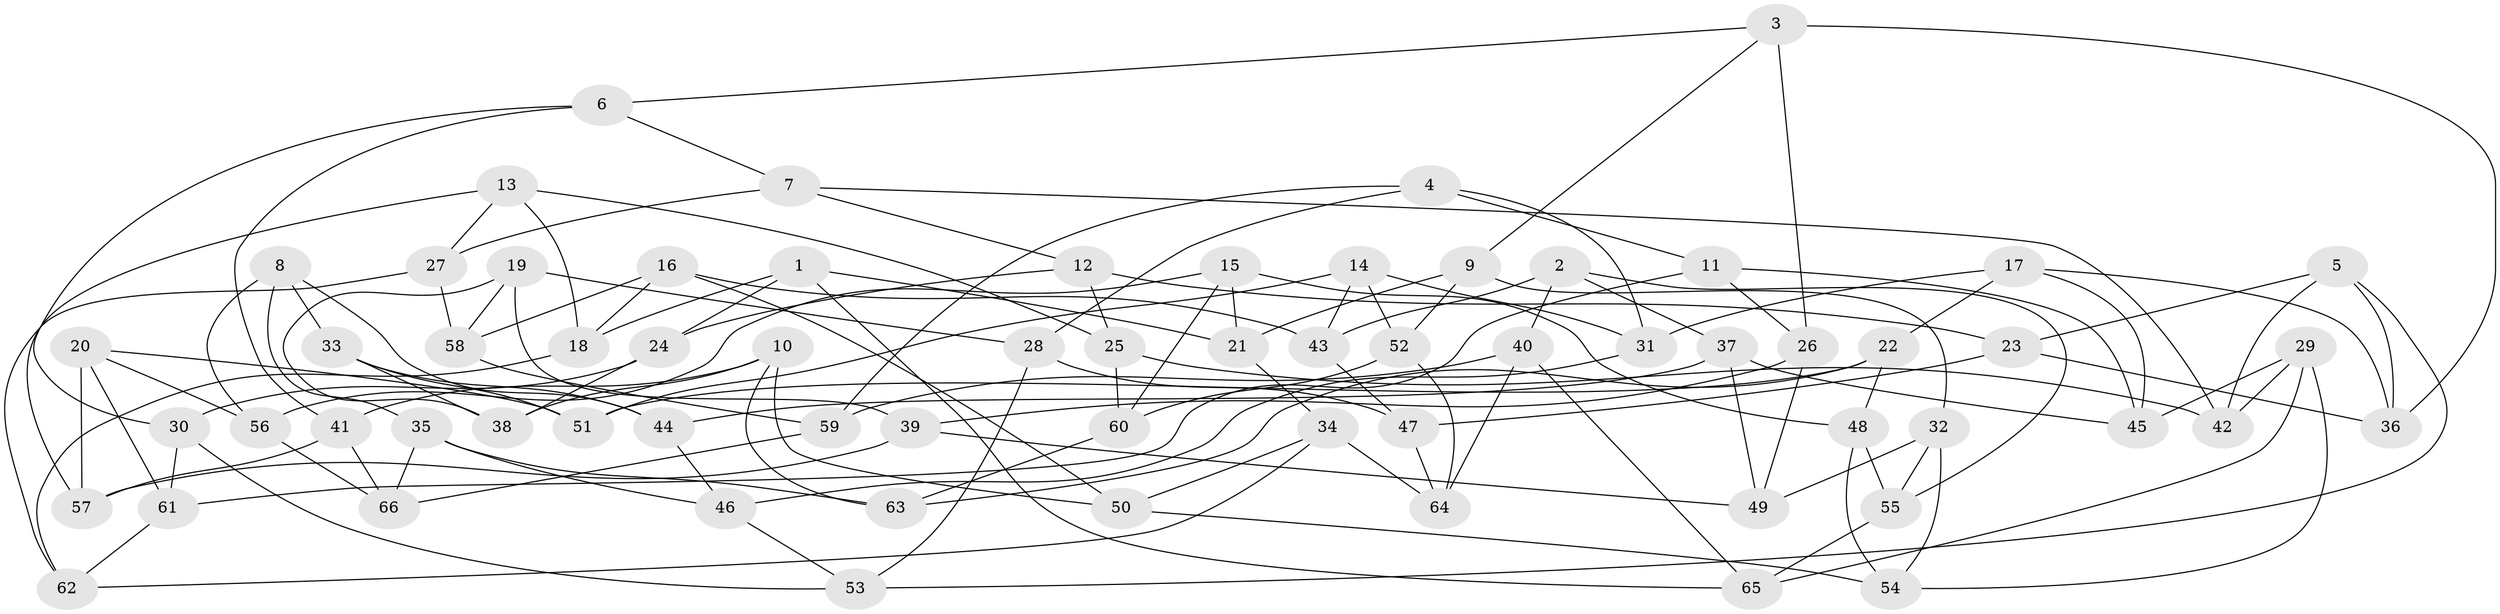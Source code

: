 // coarse degree distribution, {6: 0.5384615384615384, 5: 0.1282051282051282, 4: 0.3076923076923077, 3: 0.02564102564102564}
// Generated by graph-tools (version 1.1) at 2025/52/02/27/25 19:52:31]
// undirected, 66 vertices, 132 edges
graph export_dot {
graph [start="1"]
  node [color=gray90,style=filled];
  1;
  2;
  3;
  4;
  5;
  6;
  7;
  8;
  9;
  10;
  11;
  12;
  13;
  14;
  15;
  16;
  17;
  18;
  19;
  20;
  21;
  22;
  23;
  24;
  25;
  26;
  27;
  28;
  29;
  30;
  31;
  32;
  33;
  34;
  35;
  36;
  37;
  38;
  39;
  40;
  41;
  42;
  43;
  44;
  45;
  46;
  47;
  48;
  49;
  50;
  51;
  52;
  53;
  54;
  55;
  56;
  57;
  58;
  59;
  60;
  61;
  62;
  63;
  64;
  65;
  66;
  1 -- 18;
  1 -- 65;
  1 -- 21;
  1 -- 24;
  2 -- 40;
  2 -- 37;
  2 -- 55;
  2 -- 43;
  3 -- 36;
  3 -- 26;
  3 -- 6;
  3 -- 9;
  4 -- 59;
  4 -- 11;
  4 -- 28;
  4 -- 31;
  5 -- 53;
  5 -- 36;
  5 -- 42;
  5 -- 23;
  6 -- 7;
  6 -- 41;
  6 -- 30;
  7 -- 42;
  7 -- 27;
  7 -- 12;
  8 -- 33;
  8 -- 35;
  8 -- 56;
  8 -- 44;
  9 -- 21;
  9 -- 52;
  9 -- 32;
  10 -- 63;
  10 -- 38;
  10 -- 41;
  10 -- 50;
  11 -- 61;
  11 -- 26;
  11 -- 45;
  12 -- 25;
  12 -- 23;
  12 -- 24;
  13 -- 27;
  13 -- 25;
  13 -- 57;
  13 -- 18;
  14 -- 52;
  14 -- 43;
  14 -- 51;
  14 -- 31;
  15 -- 60;
  15 -- 56;
  15 -- 48;
  15 -- 21;
  16 -- 58;
  16 -- 43;
  16 -- 18;
  16 -- 50;
  17 -- 45;
  17 -- 22;
  17 -- 31;
  17 -- 36;
  18 -- 62;
  19 -- 58;
  19 -- 38;
  19 -- 28;
  19 -- 39;
  20 -- 57;
  20 -- 51;
  20 -- 61;
  20 -- 56;
  21 -- 34;
  22 -- 51;
  22 -- 48;
  22 -- 63;
  23 -- 47;
  23 -- 36;
  24 -- 30;
  24 -- 38;
  25 -- 42;
  25 -- 60;
  26 -- 39;
  26 -- 49;
  27 -- 62;
  27 -- 58;
  28 -- 53;
  28 -- 47;
  29 -- 45;
  29 -- 42;
  29 -- 54;
  29 -- 65;
  30 -- 53;
  30 -- 61;
  31 -- 46;
  32 -- 49;
  32 -- 54;
  32 -- 55;
  33 -- 38;
  33 -- 44;
  33 -- 51;
  34 -- 64;
  34 -- 62;
  34 -- 50;
  35 -- 66;
  35 -- 46;
  35 -- 63;
  37 -- 49;
  37 -- 45;
  37 -- 44;
  39 -- 49;
  39 -- 57;
  40 -- 64;
  40 -- 59;
  40 -- 65;
  41 -- 57;
  41 -- 66;
  43 -- 47;
  44 -- 46;
  46 -- 53;
  47 -- 64;
  48 -- 55;
  48 -- 54;
  50 -- 54;
  52 -- 64;
  52 -- 60;
  55 -- 65;
  56 -- 66;
  58 -- 59;
  59 -- 66;
  60 -- 63;
  61 -- 62;
}
